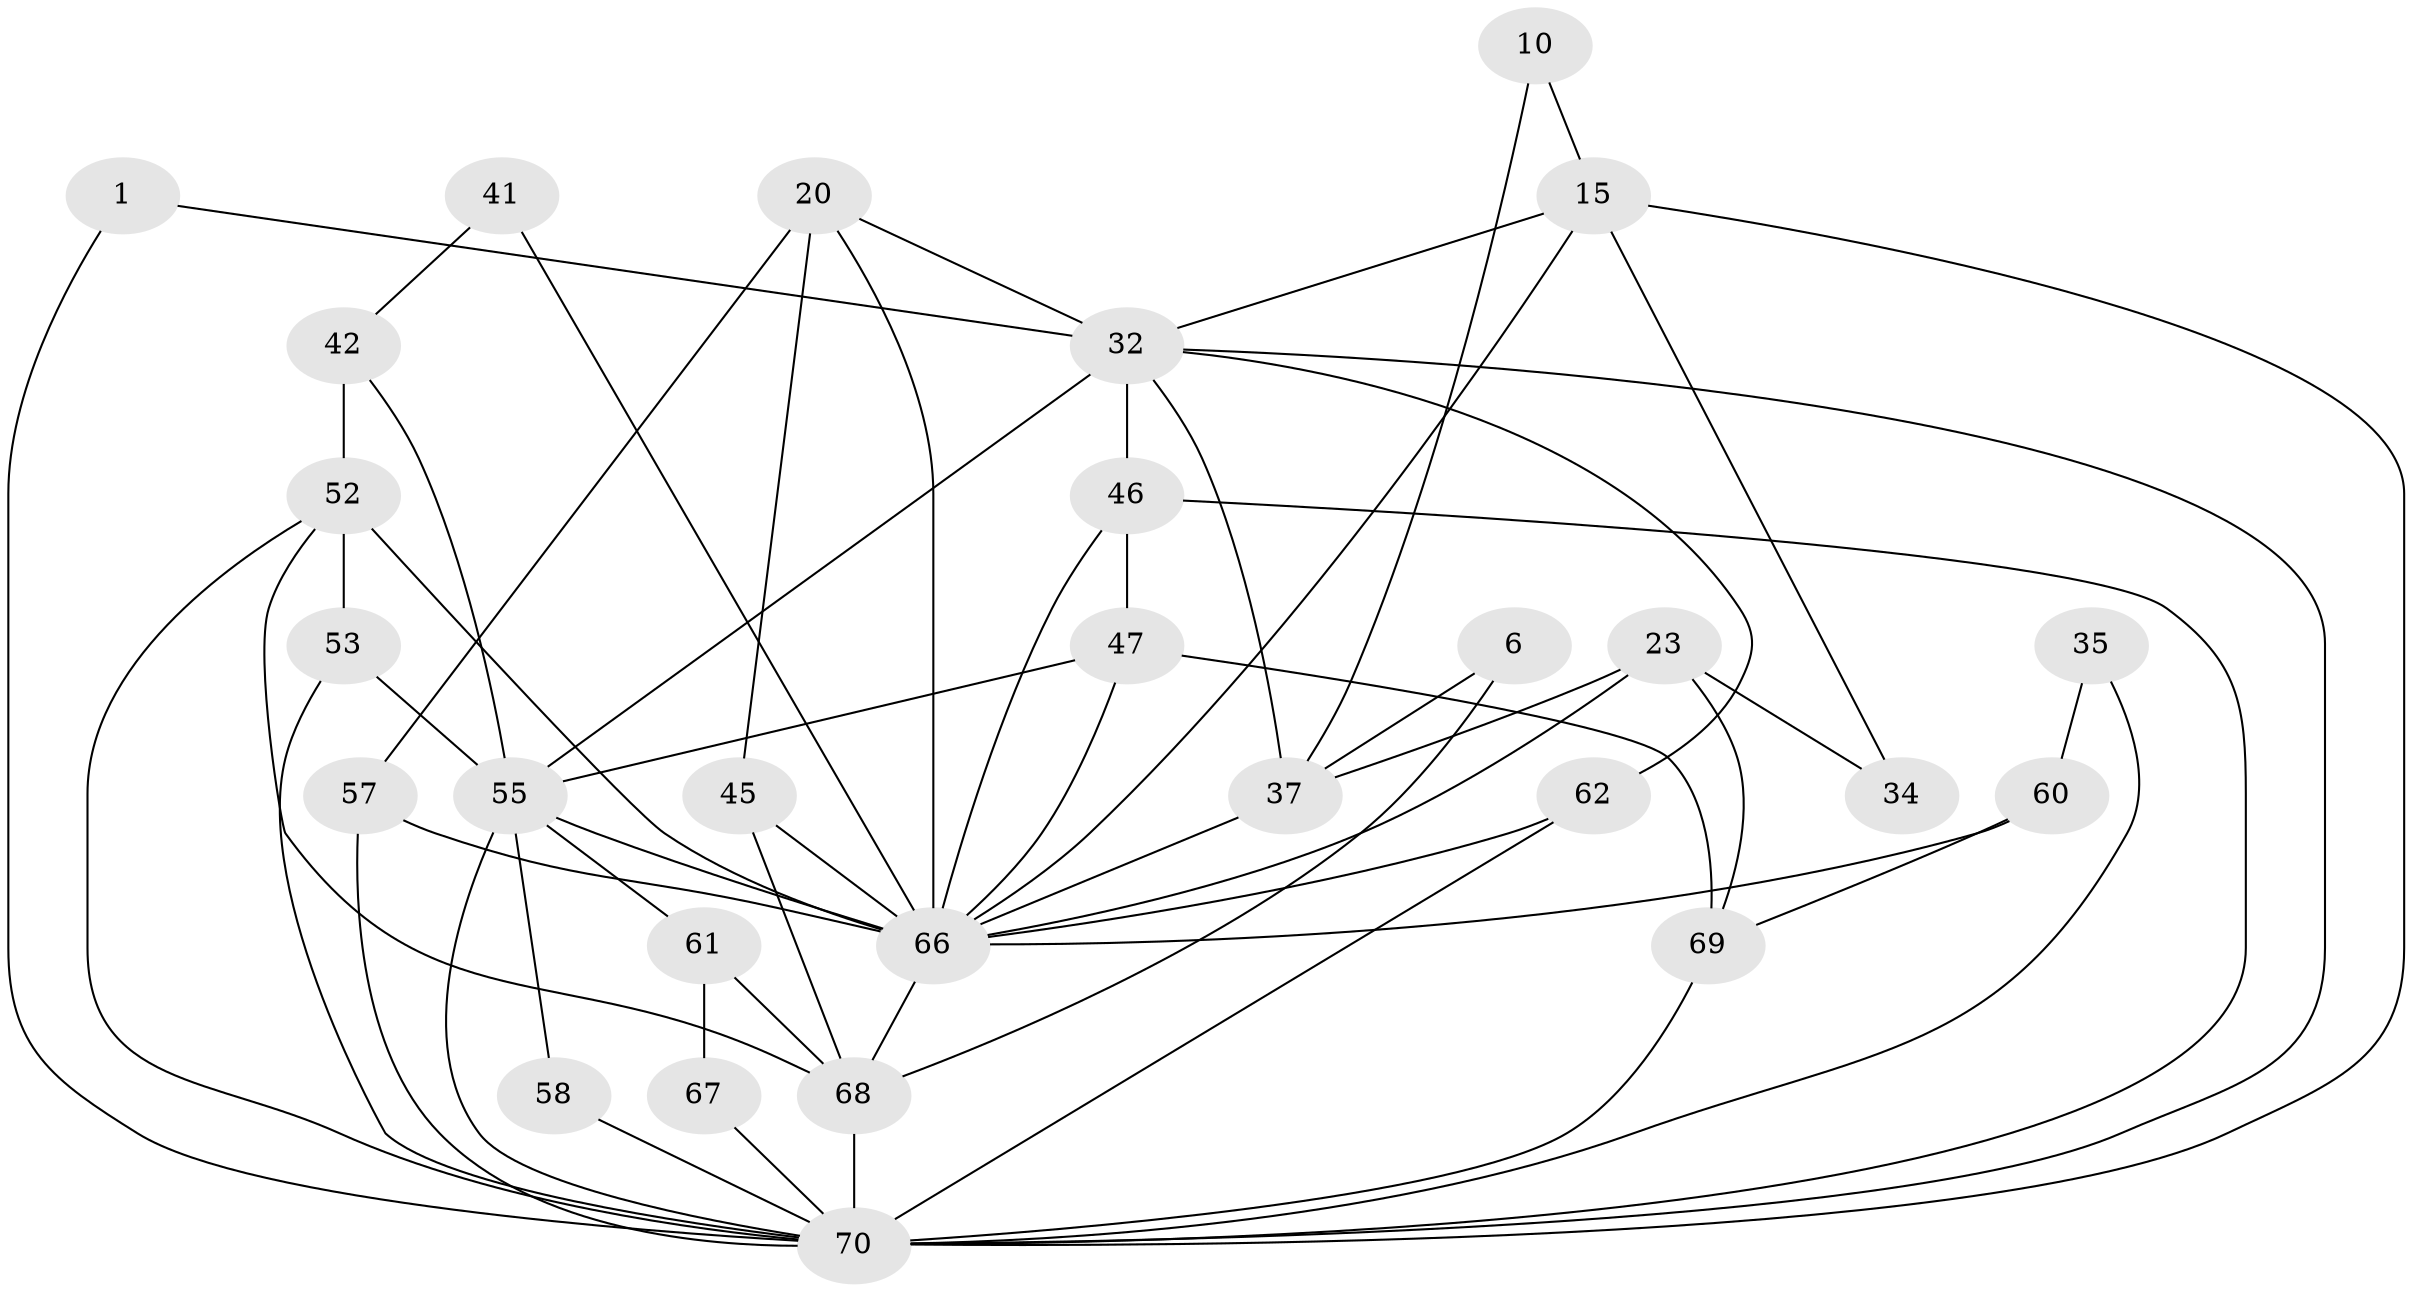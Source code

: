 // original degree distribution, {2: 0.17142857142857143, 6: 0.1, 4: 0.32857142857142857, 5: 0.18571428571428572, 3: 0.17142857142857143, 7: 0.04285714285714286}
// Generated by graph-tools (version 1.1) at 2025/54/03/04/25 21:54:03]
// undirected, 28 vertices, 61 edges
graph export_dot {
graph [start="1"]
  node [color=gray90,style=filled];
  1;
  6;
  10;
  15 [super="+2"];
  20 [super="+16"];
  23;
  32 [super="+25"];
  34;
  35;
  37 [super="+31"];
  41;
  42 [super="+14"];
  45;
  46 [super="+38"];
  47;
  52 [super="+7+5+22"];
  53;
  55 [super="+36+24+21+40"];
  57 [super="+17"];
  58;
  60;
  61 [super="+50"];
  62;
  66 [super="+43+56+63"];
  67;
  68 [super="+28"];
  69 [super="+64"];
  70 [super="+39+33+54+65"];
  1 -- 32;
  1 -- 70;
  6 -- 68;
  6 -- 37;
  10 -- 15;
  10 -- 37;
  15 -- 32;
  15 -- 34;
  15 -- 66 [weight=4];
  15 -- 70 [weight=2];
  20 -- 45 [weight=2];
  20 -- 66;
  20 -- 57;
  20 -- 32 [weight=2];
  23 -- 34;
  23 -- 37 [weight=2];
  23 -- 66;
  23 -- 69;
  32 -- 37;
  32 -- 62;
  32 -- 46;
  32 -- 55;
  32 -- 70;
  35 -- 60;
  35 -- 70;
  37 -- 66;
  41 -- 42;
  41 -- 66;
  42 -- 52 [weight=3];
  42 -- 55;
  45 -- 68 [weight=2];
  45 -- 66;
  46 -- 47 [weight=2];
  46 -- 66 [weight=3];
  46 -- 70 [weight=3];
  47 -- 69 [weight=2];
  47 -- 66;
  47 -- 55 [weight=2];
  52 -- 68 [weight=2];
  52 -- 53 [weight=2];
  52 -- 66 [weight=4];
  52 -- 70;
  53 -- 70 [weight=3];
  53 -- 55 [weight=2];
  55 -- 58;
  55 -- 61 [weight=2];
  55 -- 66 [weight=4];
  55 -- 70;
  57 -- 66 [weight=3];
  57 -- 70;
  58 -- 70;
  60 -- 66 [weight=2];
  60 -- 69;
  61 -- 67;
  61 -- 68 [weight=2];
  62 -- 66 [weight=2];
  62 -- 70;
  66 -- 68;
  67 -- 70;
  68 -- 70 [weight=3];
  69 -- 70;
}
